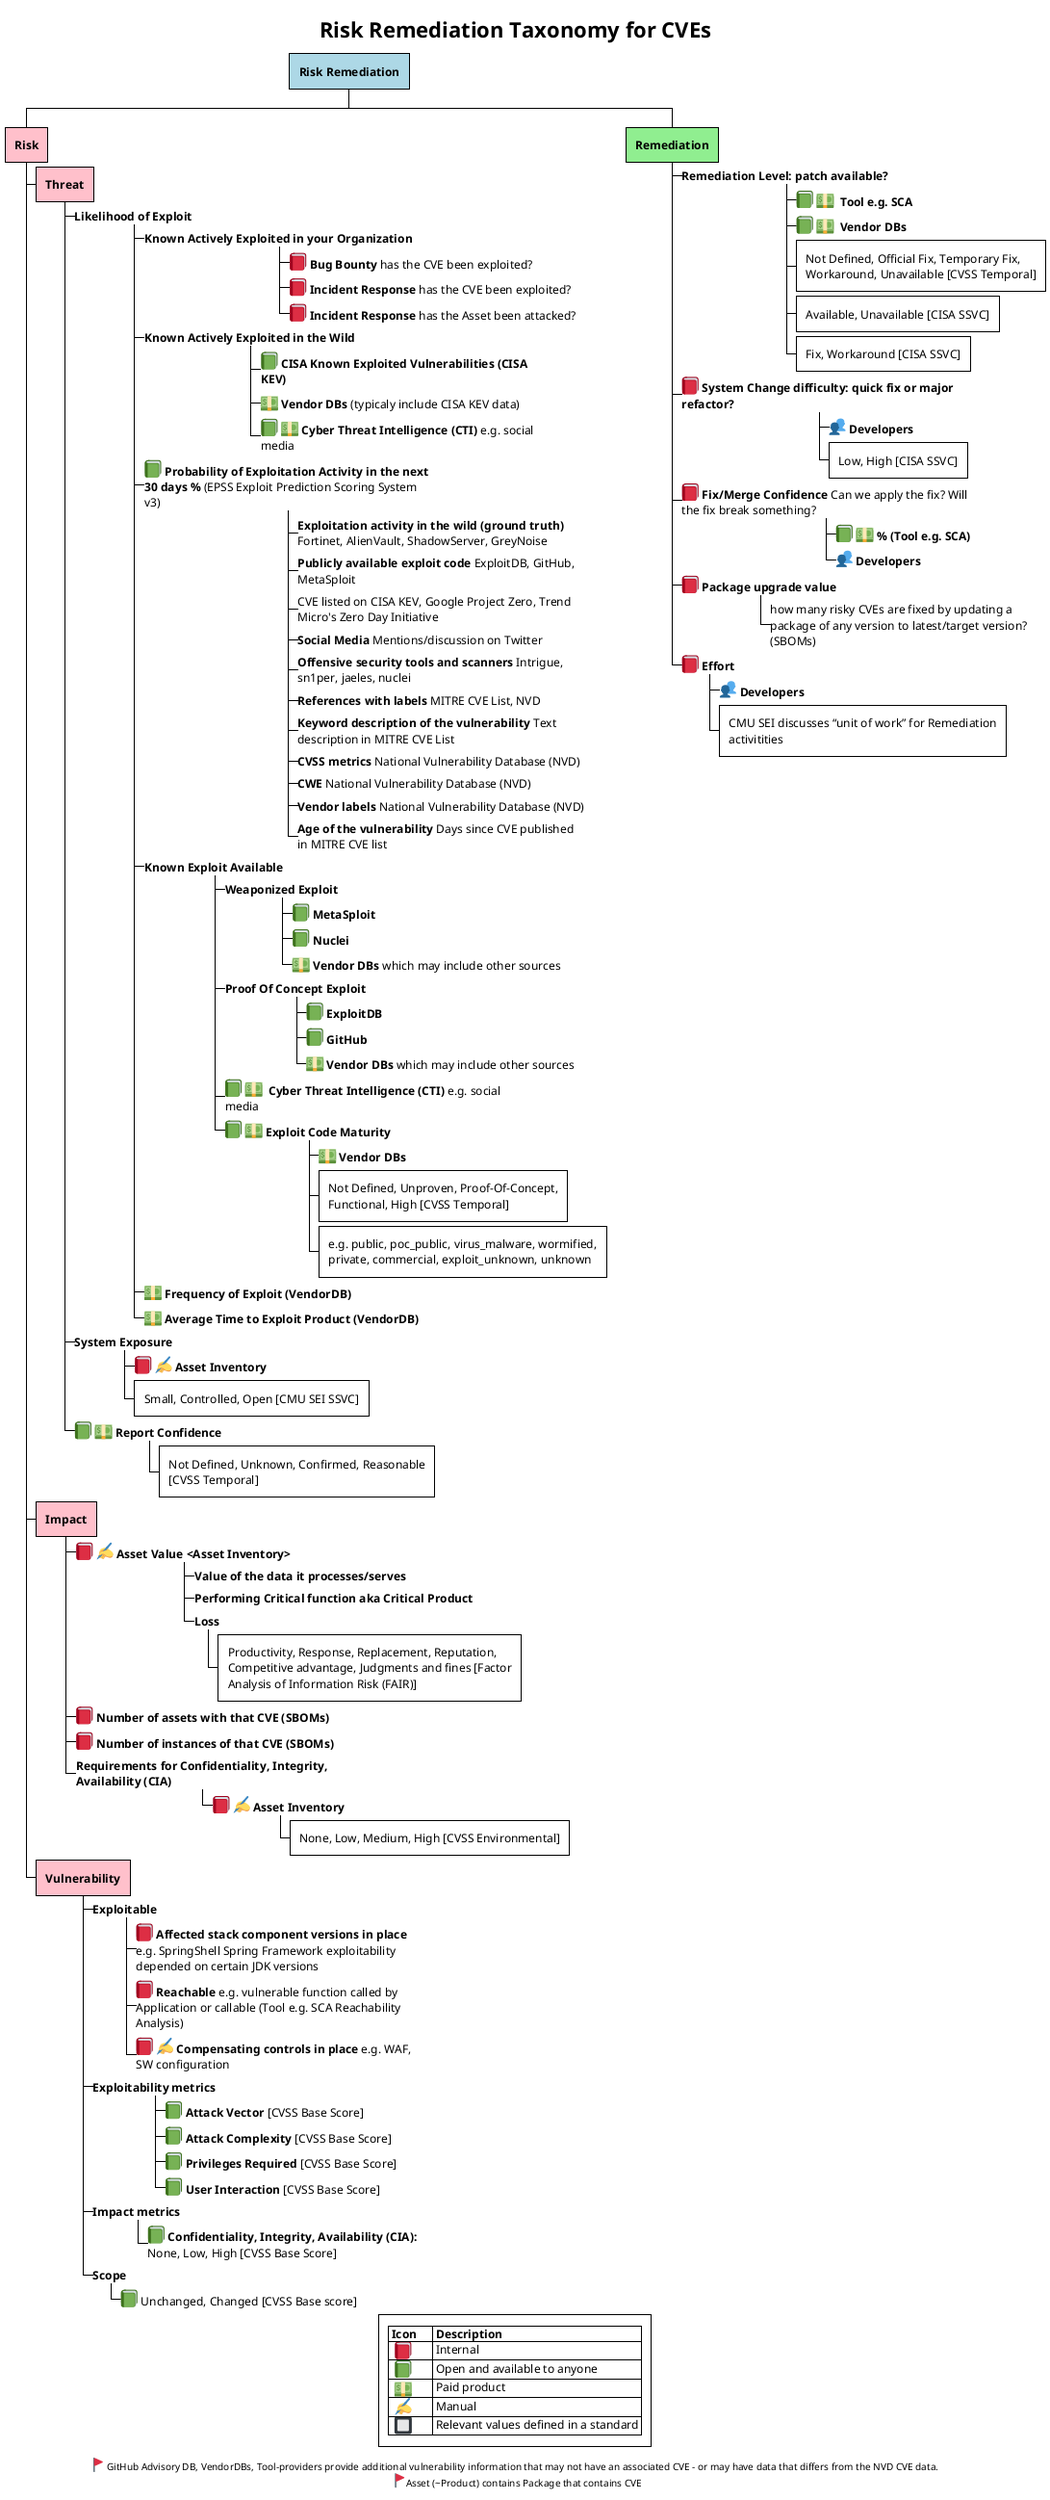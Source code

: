 ' /* Copyright Yahoo, Licensed under the terms of the Apache 2.0 license. See LICENSE file in project root for terms. */

@startwbs
!theme plain

<style>
wbsDiagram {
  .riskremediation {
      BackgroundColor lightblue
  }
  .risk {
      BackgroundColor pink
  }
  .remediation {
      BackgroundColor lightgreen
  }
  
}

</style>

Title Risk Remediation Taxonomy for CVEs

* **Risk Remediation** <<riskremediation>>
** **Risk** <<risk>>

*** **Threat** <<risk>>
****_ **Likelihood of Exploit**
*****_ **Known Actively Exploited in your Organization**
******_ <:closed_book:> **Bug Bounty** has the CVE been exploited?
******_ <:closed_book:> **Incident Response** has the CVE been exploited? 
******_ <:closed_book:> **Incident Response** has the Asset been attacked?

*****_ **Known Actively Exploited in the Wild**
******_ <:green_book:> **CISA Known Exploited Vulnerabilities (CISA KEV)**
******_ <:dollar:> **Vendor DBs** (typicaly include CISA KEV data)
******_ <:green_book:> <:dollar:> **Cyber Threat Intelligence (CTI)** e.g. social media

*****_  <:green_book:> **Probability of Exploitation Activity in the next 30 days % **(EPSS Exploit Prediction Scoring System v3)
******_ **Exploitation activity in the wild (ground truth)** Fortinet, AlienVault, ShadowServer, GreyNoise
******_ **Publicly available exploit code** ExploitDB, GitHub, MetaSploit
******_ CVE listed on CISA KEV, Google Project Zero, Trend Micro's Zero Day Initiative
******_ **Social Media** Mentions/discussion on Twitter
******_ **Offensive security tools and scanners** Intrigue, sn1per, jaeles, nuclei
******_ **References with labels** MITRE CVE List, NVD
******_ **Keyword description of the vulnerability** Text description in MITRE CVE List
******_ **CVSS metrics** National Vulnerability Database (NVD)
******_ **CWE** National Vulnerability Database (NVD)
******_ **Vendor labels** National Vulnerability Database (NVD)
******_ **Age of the vulnerability** Days since CVE published in MITRE CVE list


*****_ **Known Exploit Available**
******_ **Weaponized Exploit**
*******_ <:green_book:>** MetaSploit** 
*******_ <:green_book:>** Nuclei** 
*******_ <:dollar:>** Vendor DBs** which may include other sources
******_ **Proof Of Concept Exploit**
*******_ <:green_book:>** ExploitDB** 
*******_ <:green_book:>** GitHub** 
*******_ <:dollar:>** Vendor DBs** which may include other sources
******_ <:green_book:> <:dollar:>  **Cyber Threat Intelligence (CTI)** e.g. social media
******_ <:green_book:> <:dollar:> **Exploit Code Maturity **
*******_ <:dollar:> **Vendor DBs** 
******* Not Defined, Unproven, Proof-Of-Concept, Functional, High [CVSS Temporal]
******* e.g. public, poc_public, virus_malware, wormified, private, commercial, exploit_unknown, unknown
*****_ <:dollar:> **Frequency of Exploit (VendorDB)**
*****_ <:dollar:> **Average Time to Exploit Product (VendorDB)**
****_ **System Exposure** 
*****_ <:closed_book:> <:writing_hand:> **Asset Inventory **
***** Small, Controlled, Open [CMU SEI SSVC] 
****_ <:green_book:> <:dollar:> **Report Confidence **
***** Not Defined, Unknown, Confirmed, Reasonable [CVSS Temporal]


*** **Impact** <<risk>>
****_ <:closed_book:> <:writing_hand:> **Asset Value <Asset Inventory>**
*****_ **Value of the data it processes/serves**
*****_ **Performing Critical function aka Critical Product**
*****_ **Loss** 
****** Productivity, Response, Replacement, Reputation, Competitive advantage, Judgments and fines [Factor Analysis of Information Risk (FAIR)]
****_ <:closed_book:> **Number of assets with that CVE (SBOMs)**
****_ <:closed_book:> **Number of instances of that CVE (SBOMs)**
****_ **Requirements for Confidentiality, Integrity, Availability (CIA) **
*****_ <:closed_book:> <:writing_hand:> **Asset Inventory**
****** None, Low, Medium, High [CVSS Environmental]

*** **Vulnerability** <<risk>>
****_ **Exploitable**
*****_ <:closed_book:> **Affected stack component versions in place** e.g. SpringShell Spring Framework exploitability depended on certain JDK versions
*****_ <:closed_book:> **Reachable** e.g. vulnerable function called by Application or callable (Tool e.g. SCA Reachability Analysis)
*****_ <:closed_book:> <:writing_hand:> **Compensating controls in place** e.g. WAF, SW configuration
****_ **Exploitability metrics **
*****_ <:green_book:> **Attack Vector** [CVSS Base Score]
*****_ <:green_book:> **Attack Complexity** [CVSS Base Score]
*****_ <:green_book:> **Privileges Required** [CVSS Base Score]
*****_ <:green_book:> **User Interaction** [CVSS Base Score]

****_ **Impact metrics **
*****_ <:green_book:> **Confidentiality, Integrity, Availability (CIA):** None, Low, High [CVSS Base Score]
****_ **Scope** 
*****_ <:green_book:> Unchanged, Changed [CVSS Base score]



** **Remediation** <<remediation>> 
***_ **Remediation Level: patch available?**
****_ <:green_book:> <:dollar:> ** Tool e.g. SCA**
****_ <:green_book:> <:dollar:> ** Vendor DBs** 

**** Not Defined, Official Fix, Temporary Fix, Workaround, Unavailable [CVSS Temporal]
**** Available, Unavailable [CISA SSVC]
**** Fix, Workaround [CISA SSVC]
***_ <:closed_book:> **System Change difficulty: quick fix or major refactor?**
****_ <:busts_in_silhouette:> **Developers**
**** Low, High [CISA SSVC]
***_ <:closed_book:> **Fix/Merge Confidence** Can we apply the fix? Will the fix break something?
****_ <:green_book:> <:dollar:> **% (Tool e.g. SCA)**
****_ <:busts_in_silhouette:> **Developers**
***_ <:closed_book:> **Package upgrade value**
****_ how many risky CVEs are fixed by updating a package of any version to latest/target version? (SBOMs)
***_ <:closed_book:> **Effort**
****_ <:busts_in_silhouette:> **Developers**
**** CMU SEI discusses “unit of work” for Remediation activitities

legend
    |= Icon |= Description |
    |  <:closed_book:>  | Internal |
    |  <:green_book:>   | Open and available to anyone |
    |  <:dollar:>       | Paid product  |
    |  <:writing_hand:> | Manual |
    |  <:black_square_button:> | Relevant values defined in a standard |
endlegend

center footer <:triangular_flag_on_post:> GitHub Advisory DB, VendorDBs, Tool-providers provide additional vulnerability information that may not have an associated CVE - or may have data that differs from the NVD CVE data. \n <:triangular_flag_on_post:>Asset (~Product) contains Package that contains CVE

@endwbs

Themes
-------
This gives the best clarity
!theme plain 

Other themes considered:
!theme metal
!theme materia
!theme cerulean
!theme hacker

icons
------
https://plantuml.com/creole
https://www.plantuml.com/plantuml/svg/SoWkIImgAStDuKhDpS_AL31qC-5oICrB0Oe00000

preprocessor
------------
Consider using plantuml pre-processor in future to maintain definitions in one place/file. 
define: !$cisa_kev = "<:green_book:> **CISA Known Exploited Vulnerabilities (CISA KEV)**"
use: $cisa_kev 
